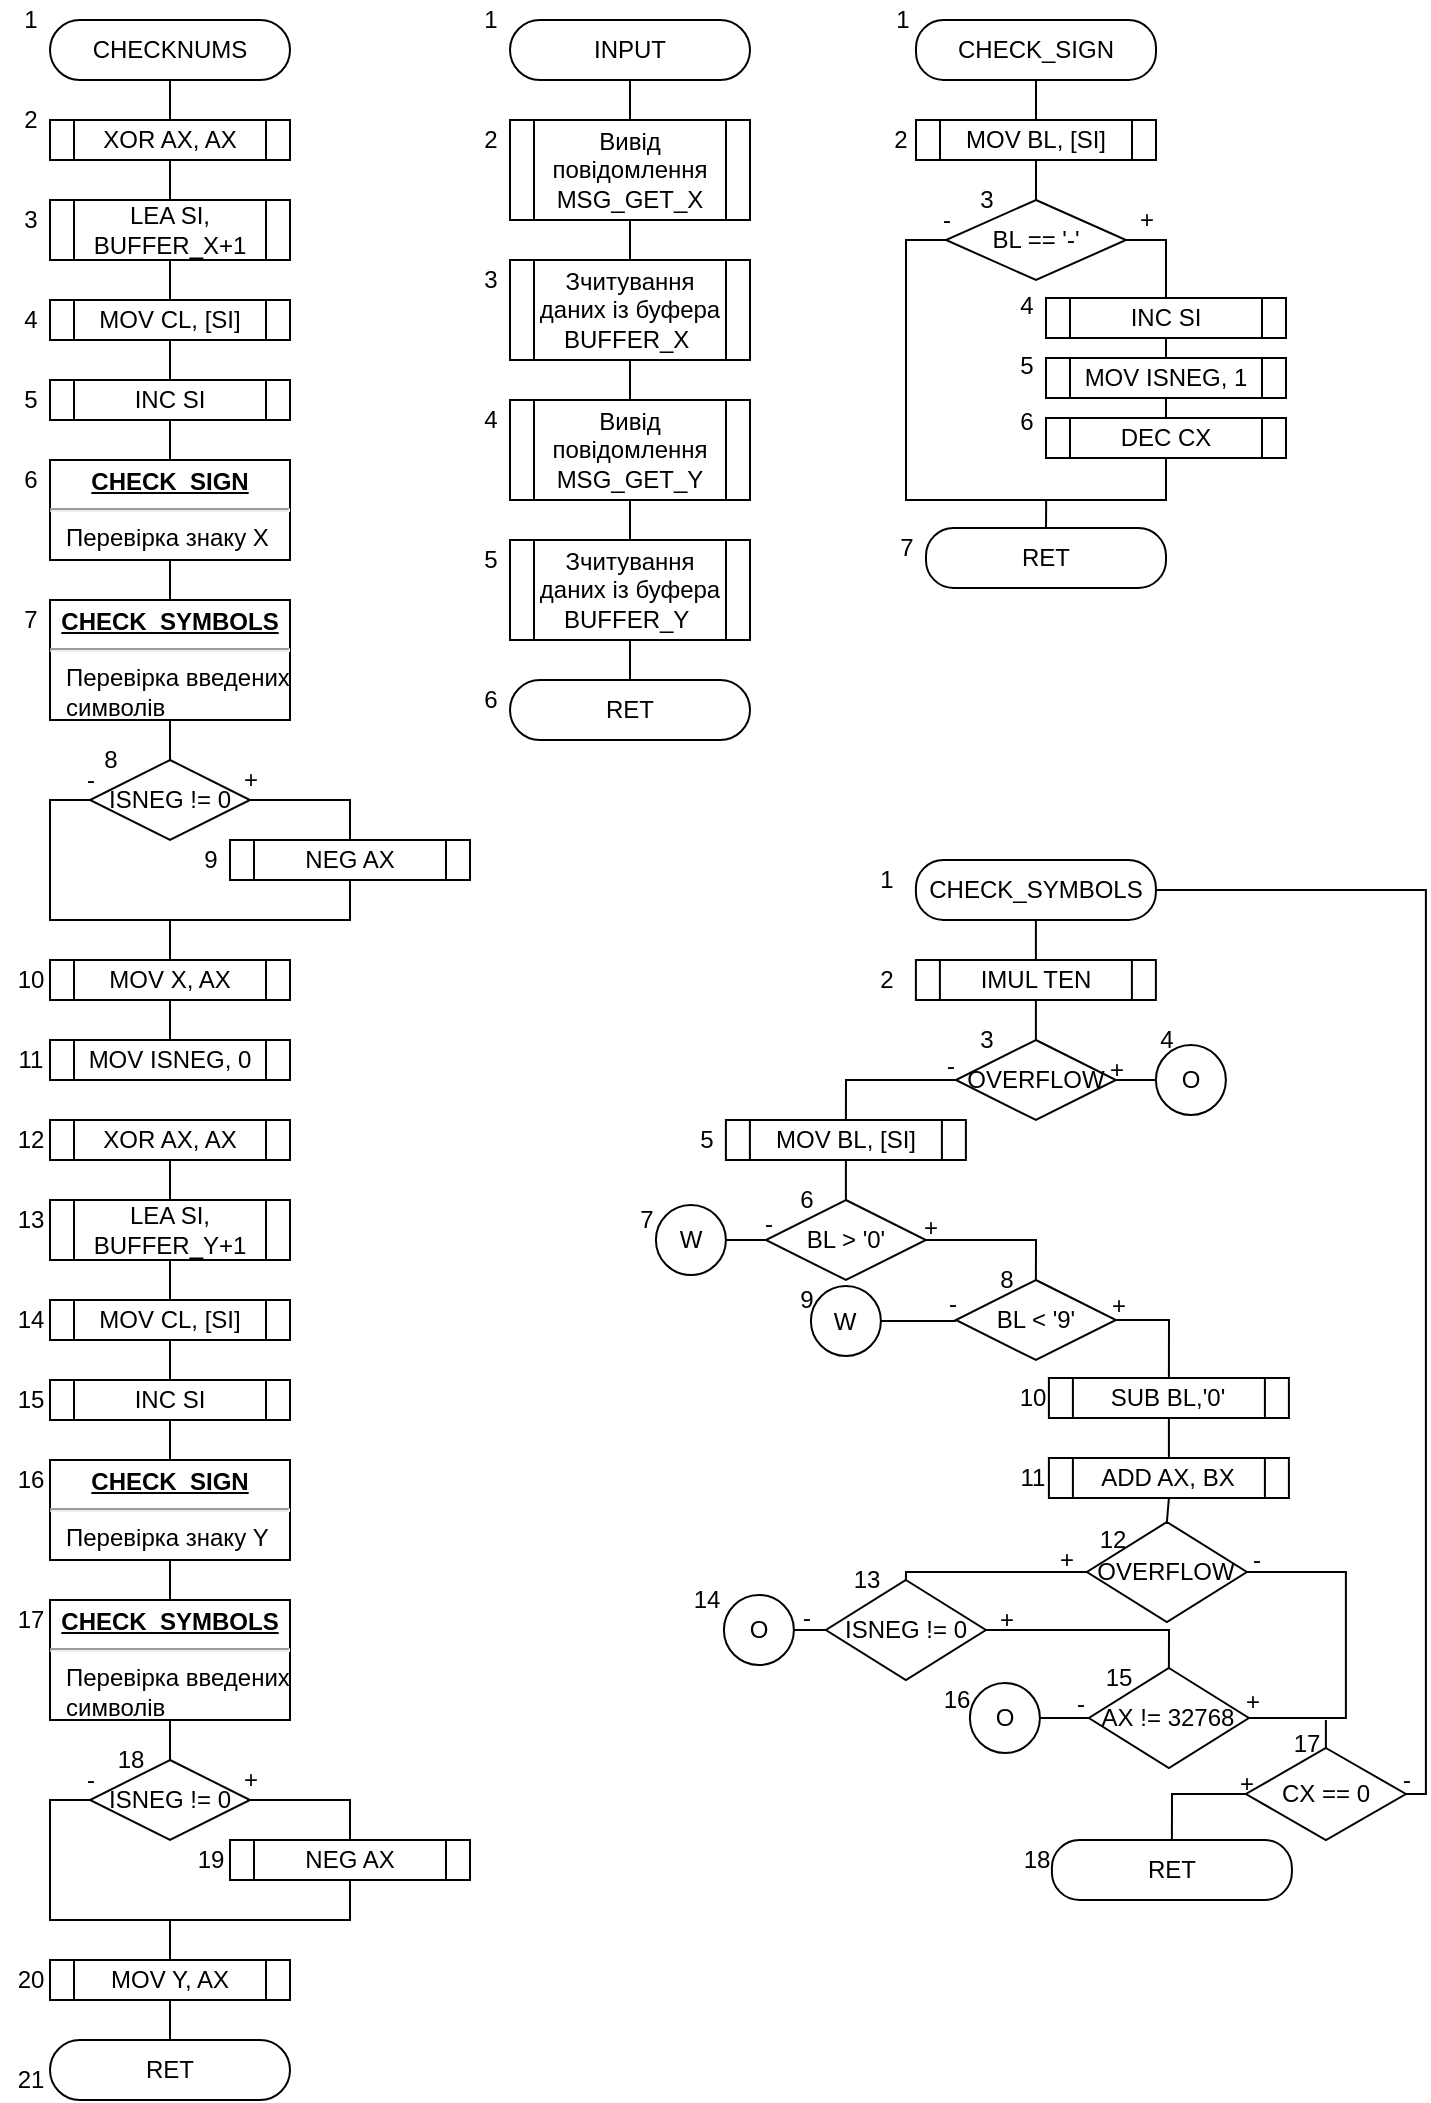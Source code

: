 <mxfile version="16.1.2" type="device"><diagram id="gQ5IS_V_rhFJRIOcrifY" name="Page-1"><mxGraphModel dx="1574" dy="979" grid="1" gridSize="10" guides="1" tooltips="1" connect="1" arrows="1" fold="1" page="1" pageScale="1" pageWidth="827" pageHeight="1169" math="0" shadow="0"><root><mxCell id="0"/><mxCell id="1" parent="0"/><mxCell id="NVrALuE-QSx3dWzC8dVv-12" style="edgeStyle=orthogonalEdgeStyle;rounded=0;orthogonalLoop=1;jettySize=auto;html=1;exitX=0.5;exitY=1;exitDx=0;exitDy=0;entryX=0.5;entryY=0;entryDx=0;entryDy=0;endArrow=none;endFill=0;" parent="1" source="NVrALuE-QSx3dWzC8dVv-1" target="NVrALuE-QSx3dWzC8dVv-6" edge="1"><mxGeometry relative="1" as="geometry"/></mxCell><mxCell id="NVrALuE-QSx3dWzC8dVv-1" value="INPUT" style="rounded=1;whiteSpace=wrap;html=1;arcSize=50;" parent="1" vertex="1"><mxGeometry x="265" y="20" width="120" height="30" as="geometry"/></mxCell><mxCell id="NVrALuE-QSx3dWzC8dVv-13" style="edgeStyle=orthogonalEdgeStyle;rounded=0;orthogonalLoop=1;jettySize=auto;html=1;exitX=0.5;exitY=1;exitDx=0;exitDy=0;entryX=0.5;entryY=0;entryDx=0;entryDy=0;endArrow=none;endFill=0;" parent="1" source="NVrALuE-QSx3dWzC8dVv-6" target="NVrALuE-QSx3dWzC8dVv-7" edge="1"><mxGeometry relative="1" as="geometry"/></mxCell><mxCell id="NVrALuE-QSx3dWzC8dVv-6" value="Вивід повідомлення MSG_GET_X" style="shape=process;whiteSpace=wrap;html=1;backgroundOutline=1;" parent="1" vertex="1"><mxGeometry x="265" y="70" width="120" height="50" as="geometry"/></mxCell><mxCell id="NVrALuE-QSx3dWzC8dVv-7" value="Зчитування даних із буфера BUFFER_X&amp;nbsp;" style="shape=process;whiteSpace=wrap;html=1;backgroundOutline=1;" parent="1" vertex="1"><mxGeometry x="265" y="140" width="120" height="50" as="geometry"/></mxCell><mxCell id="NVrALuE-QSx3dWzC8dVv-14" style="edgeStyle=orthogonalEdgeStyle;rounded=0;orthogonalLoop=1;jettySize=auto;html=1;exitX=0.5;exitY=0;exitDx=0;exitDy=0;entryX=0.5;entryY=1;entryDx=0;entryDy=0;endArrow=none;endFill=0;" parent="1" source="NVrALuE-QSx3dWzC8dVv-10" target="NVrALuE-QSx3dWzC8dVv-7" edge="1"><mxGeometry relative="1" as="geometry"/></mxCell><mxCell id="NVrALuE-QSx3dWzC8dVv-15" style="edgeStyle=orthogonalEdgeStyle;rounded=0;orthogonalLoop=1;jettySize=auto;html=1;exitX=0.5;exitY=1;exitDx=0;exitDy=0;entryX=0.5;entryY=0;entryDx=0;entryDy=0;endArrow=none;endFill=0;entryPerimeter=0;" parent="1" source="NVrALuE-QSx3dWzC8dVv-10" target="NVrALuE-QSx3dWzC8dVv-11" edge="1"><mxGeometry relative="1" as="geometry"/></mxCell><mxCell id="NVrALuE-QSx3dWzC8dVv-10" value="Вивід повідомлення MSG_GET_Y" style="shape=process;whiteSpace=wrap;html=1;backgroundOutline=1;" parent="1" vertex="1"><mxGeometry x="265" y="210" width="120" height="50" as="geometry"/></mxCell><mxCell id="NVrALuE-QSx3dWzC8dVv-17" style="edgeStyle=orthogonalEdgeStyle;rounded=0;orthogonalLoop=1;jettySize=auto;html=1;exitX=0.5;exitY=1;exitDx=0;exitDy=0;entryX=0.5;entryY=0;entryDx=0;entryDy=0;endArrow=none;endFill=0;" parent="1" source="NVrALuE-QSx3dWzC8dVv-11" target="NVrALuE-QSx3dWzC8dVv-16" edge="1"><mxGeometry relative="1" as="geometry"/></mxCell><mxCell id="NVrALuE-QSx3dWzC8dVv-11" value="Зчитування даних із буфера BUFFER_Y&amp;nbsp;" style="shape=process;whiteSpace=wrap;html=1;backgroundOutline=1;" parent="1" vertex="1"><mxGeometry x="265" y="280" width="120" height="50" as="geometry"/></mxCell><mxCell id="NVrALuE-QSx3dWzC8dVv-16" value="RET" style="rounded=1;whiteSpace=wrap;html=1;arcSize=50;" parent="1" vertex="1"><mxGeometry x="265" y="350" width="120" height="30" as="geometry"/></mxCell><mxCell id="NVrALuE-QSx3dWzC8dVv-18" value="1" style="text;html=1;align=center;verticalAlign=middle;resizable=0;points=[];autosize=1;strokeColor=none;fillColor=none;" parent="1" vertex="1"><mxGeometry x="245" y="10" width="20" height="20" as="geometry"/></mxCell><mxCell id="NVrALuE-QSx3dWzC8dVv-19" value="2" style="text;html=1;align=center;verticalAlign=middle;resizable=0;points=[];autosize=1;strokeColor=none;fillColor=none;" parent="1" vertex="1"><mxGeometry x="245" y="70" width="20" height="20" as="geometry"/></mxCell><mxCell id="NVrALuE-QSx3dWzC8dVv-20" value="3" style="text;html=1;align=center;verticalAlign=middle;resizable=0;points=[];autosize=1;strokeColor=none;fillColor=none;" parent="1" vertex="1"><mxGeometry x="245" y="140" width="20" height="20" as="geometry"/></mxCell><mxCell id="NVrALuE-QSx3dWzC8dVv-21" value="4" style="text;html=1;align=center;verticalAlign=middle;resizable=0;points=[];autosize=1;strokeColor=none;fillColor=none;" parent="1" vertex="1"><mxGeometry x="245" y="210" width="20" height="20" as="geometry"/></mxCell><mxCell id="NVrALuE-QSx3dWzC8dVv-22" value="6" style="text;html=1;align=center;verticalAlign=middle;resizable=0;points=[];autosize=1;strokeColor=none;fillColor=none;" parent="1" vertex="1"><mxGeometry x="245" y="350" width="20" height="20" as="geometry"/></mxCell><mxCell id="NVrALuE-QSx3dWzC8dVv-23" value="5" style="text;html=1;align=center;verticalAlign=middle;resizable=0;points=[];autosize=1;strokeColor=none;fillColor=none;" parent="1" vertex="1"><mxGeometry x="245" y="280" width="20" height="20" as="geometry"/></mxCell><mxCell id="NVrALuE-QSx3dWzC8dVv-40" style="edgeStyle=orthogonalEdgeStyle;rounded=0;orthogonalLoop=1;jettySize=auto;html=1;exitX=0.5;exitY=1;exitDx=0;exitDy=0;endArrow=none;endFill=0;" parent="1" source="NVrALuE-QSx3dWzC8dVv-24" edge="1"><mxGeometry relative="1" as="geometry"><mxPoint x="95" y="70" as="targetPoint"/></mxGeometry></mxCell><mxCell id="NVrALuE-QSx3dWzC8dVv-24" value="CHECKNUMS" style="rounded=1;whiteSpace=wrap;html=1;arcSize=50;" parent="1" vertex="1"><mxGeometry x="35" y="20" width="120" height="30" as="geometry"/></mxCell><mxCell id="NVrALuE-QSx3dWzC8dVv-42" style="edgeStyle=orthogonalEdgeStyle;rounded=0;orthogonalLoop=1;jettySize=auto;html=1;exitX=0.5;exitY=1;exitDx=0;exitDy=0;entryX=0.5;entryY=0;entryDx=0;entryDy=0;endArrow=none;endFill=0;" parent="1" source="NVrALuE-QSx3dWzC8dVv-25" target="NVrALuE-QSx3dWzC8dVv-27" edge="1"><mxGeometry relative="1" as="geometry"/></mxCell><mxCell id="NVrALuE-QSx3dWzC8dVv-25" value="LEA SI, BUFFER_X+1" style="shape=process;whiteSpace=wrap;html=1;backgroundOutline=1;" parent="1" vertex="1"><mxGeometry x="35" y="110" width="120" height="30" as="geometry"/></mxCell><mxCell id="NVrALuE-QSx3dWzC8dVv-41" style="edgeStyle=orthogonalEdgeStyle;rounded=0;orthogonalLoop=1;jettySize=auto;html=1;exitX=0.5;exitY=1;exitDx=0;exitDy=0;entryX=0.5;entryY=0;entryDx=0;entryDy=0;endArrow=none;endFill=0;" parent="1" source="NVrALuE-QSx3dWzC8dVv-26" target="NVrALuE-QSx3dWzC8dVv-25" edge="1"><mxGeometry relative="1" as="geometry"/></mxCell><mxCell id="NVrALuE-QSx3dWzC8dVv-26" value="XOR AX, AX" style="shape=process;whiteSpace=wrap;html=1;backgroundOutline=1;" parent="1" vertex="1"><mxGeometry x="35" y="70" width="120" height="20" as="geometry"/></mxCell><mxCell id="NVrALuE-QSx3dWzC8dVv-43" style="edgeStyle=orthogonalEdgeStyle;rounded=0;orthogonalLoop=1;jettySize=auto;html=1;exitX=0.5;exitY=1;exitDx=0;exitDy=0;entryX=0.5;entryY=0;entryDx=0;entryDy=0;endArrow=none;endFill=0;" parent="1" source="NVrALuE-QSx3dWzC8dVv-27" target="NVrALuE-QSx3dWzC8dVv-29" edge="1"><mxGeometry relative="1" as="geometry"/></mxCell><mxCell id="NVrALuE-QSx3dWzC8dVv-27" value="MOV CL, [SI]" style="shape=process;whiteSpace=wrap;html=1;backgroundOutline=1;" parent="1" vertex="1"><mxGeometry x="35" y="160" width="120" height="20" as="geometry"/></mxCell><mxCell id="NVrALuE-QSx3dWzC8dVv-29" value="INC SI" style="shape=process;whiteSpace=wrap;html=1;backgroundOutline=1;" parent="1" vertex="1"><mxGeometry x="35" y="200" width="120" height="20" as="geometry"/></mxCell><mxCell id="NVrALuE-QSx3dWzC8dVv-44" style="edgeStyle=orthogonalEdgeStyle;rounded=0;orthogonalLoop=1;jettySize=auto;html=1;exitX=0.5;exitY=0;exitDx=0;exitDy=0;entryX=0.5;entryY=1;entryDx=0;entryDy=0;endArrow=none;endFill=0;" parent="1" source="NVrALuE-QSx3dWzC8dVv-31" target="NVrALuE-QSx3dWzC8dVv-29" edge="1"><mxGeometry relative="1" as="geometry"/></mxCell><mxCell id="NVrALuE-QSx3dWzC8dVv-45" value="" style="edgeStyle=orthogonalEdgeStyle;rounded=0;orthogonalLoop=1;jettySize=auto;html=1;endArrow=none;endFill=0;" parent="1" source="NVrALuE-QSx3dWzC8dVv-31" target="NVrALuE-QSx3dWzC8dVv-39" edge="1"><mxGeometry relative="1" as="geometry"/></mxCell><mxCell id="NVrALuE-QSx3dWzC8dVv-31" value="&lt;p style=&quot;margin: 0px ; margin-top: 4px ; text-align: center ; text-decoration: underline&quot;&gt;&lt;b&gt;CHECK_SIGN&lt;/b&gt;&lt;/p&gt;&lt;hr&gt;&lt;p style=&quot;margin: 0px ; margin-left: 8px&quot;&gt;Перевірка знаку Х&lt;/p&gt;" style="verticalAlign=top;align=left;overflow=fill;fontSize=12;fontFamily=Helvetica;html=1;" parent="1" vertex="1"><mxGeometry x="35" y="240" width="120" height="50" as="geometry"/></mxCell><mxCell id="NVrALuE-QSx3dWzC8dVv-33" value="&lt;p style=&quot;margin: 0px ; margin-top: 4px ; text-align: center ; text-decoration: underline&quot;&gt;&lt;b&gt;CHECK_SYMBOLS&lt;/b&gt;&lt;/p&gt;&lt;hr&gt;&lt;p style=&quot;margin: 0px ; margin-left: 8px&quot;&gt;Перевірка введених&lt;/p&gt;&lt;p style=&quot;margin: 0px ; margin-left: 8px&quot;&gt;символів&lt;/p&gt;" style="verticalAlign=top;align=left;overflow=fill;fontSize=12;fontFamily=Helvetica;html=1;" parent="1" vertex="1"><mxGeometry x="35" y="310" width="120" height="60" as="geometry"/></mxCell><mxCell id="NVrALuE-QSx3dWzC8dVv-47" style="edgeStyle=orthogonalEdgeStyle;rounded=0;orthogonalLoop=1;jettySize=auto;html=1;exitX=1;exitY=0.5;exitDx=0;exitDy=0;entryX=0.5;entryY=0;entryDx=0;entryDy=0;endArrow=none;endFill=0;" parent="1" source="NVrALuE-QSx3dWzC8dVv-39" target="NVrALuE-QSx3dWzC8dVv-46" edge="1"><mxGeometry relative="1" as="geometry"/></mxCell><mxCell id="NVrALuE-QSx3dWzC8dVv-48" style="edgeStyle=orthogonalEdgeStyle;rounded=0;orthogonalLoop=1;jettySize=auto;html=1;exitX=0;exitY=0.5;exitDx=0;exitDy=0;endArrow=none;endFill=0;entryX=0.5;entryY=1;entryDx=0;entryDy=0;" parent="1" source="NVrALuE-QSx3dWzC8dVv-39" target="NVrALuE-QSx3dWzC8dVv-46" edge="1"><mxGeometry relative="1" as="geometry"><mxPoint x="145.0" y="450" as="targetPoint"/></mxGeometry></mxCell><mxCell id="NVrALuE-QSx3dWzC8dVv-39" value="ISNEG != 0" style="rhombus;whiteSpace=wrap;html=1;" parent="1" vertex="1"><mxGeometry x="55" y="390" width="80" height="40" as="geometry"/></mxCell><mxCell id="NVrALuE-QSx3dWzC8dVv-46" value="NEG AX" style="shape=process;whiteSpace=wrap;html=1;backgroundOutline=1;" parent="1" vertex="1"><mxGeometry x="125" y="430" width="120" height="20" as="geometry"/></mxCell><mxCell id="NVrALuE-QSx3dWzC8dVv-52" style="edgeStyle=orthogonalEdgeStyle;rounded=0;orthogonalLoop=1;jettySize=auto;html=1;exitX=0.5;exitY=0;exitDx=0;exitDy=0;endArrow=none;endFill=0;" parent="1" source="NVrALuE-QSx3dWzC8dVv-49" edge="1"><mxGeometry relative="1" as="geometry"><mxPoint x="95" y="470" as="targetPoint"/></mxGeometry></mxCell><mxCell id="NVrALuE-QSx3dWzC8dVv-53" style="edgeStyle=orthogonalEdgeStyle;rounded=0;orthogonalLoop=1;jettySize=auto;html=1;exitX=0.5;exitY=1;exitDx=0;exitDy=0;entryX=0.5;entryY=0;entryDx=0;entryDy=0;endArrow=none;endFill=0;" parent="1" source="NVrALuE-QSx3dWzC8dVv-49" target="NVrALuE-QSx3dWzC8dVv-50" edge="1"><mxGeometry relative="1" as="geometry"/></mxCell><mxCell id="NVrALuE-QSx3dWzC8dVv-49" value="MOV X, AX" style="shape=process;whiteSpace=wrap;html=1;backgroundOutline=1;" parent="1" vertex="1"><mxGeometry x="35" y="490" width="120" height="20" as="geometry"/></mxCell><mxCell id="NVrALuE-QSx3dWzC8dVv-50" value="MOV ISNEG, 0" style="shape=process;whiteSpace=wrap;html=1;backgroundOutline=1;" parent="1" vertex="1"><mxGeometry x="35" y="530" width="120" height="20" as="geometry"/></mxCell><mxCell id="NVrALuE-QSx3dWzC8dVv-55" style="edgeStyle=orthogonalEdgeStyle;rounded=0;orthogonalLoop=1;jettySize=auto;html=1;exitX=0.5;exitY=1;exitDx=0;exitDy=0;entryX=0.5;entryY=0;entryDx=0;entryDy=0;endArrow=none;endFill=0;" parent="1" source="NVrALuE-QSx3dWzC8dVv-56" target="NVrALuE-QSx3dWzC8dVv-60" edge="1"><mxGeometry relative="1" as="geometry"/></mxCell><mxCell id="NVrALuE-QSx3dWzC8dVv-56" value="LEA SI, BUFFER_Y+1" style="shape=process;whiteSpace=wrap;html=1;backgroundOutline=1;" parent="1" vertex="1"><mxGeometry x="35" y="610" width="120" height="30" as="geometry"/></mxCell><mxCell id="NVrALuE-QSx3dWzC8dVv-57" style="edgeStyle=orthogonalEdgeStyle;rounded=0;orthogonalLoop=1;jettySize=auto;html=1;exitX=0.5;exitY=1;exitDx=0;exitDy=0;entryX=0.5;entryY=0;entryDx=0;entryDy=0;endArrow=none;endFill=0;" parent="1" source="NVrALuE-QSx3dWzC8dVv-58" target="NVrALuE-QSx3dWzC8dVv-56" edge="1"><mxGeometry relative="1" as="geometry"/></mxCell><mxCell id="NVrALuE-QSx3dWzC8dVv-58" value="XOR AX, AX" style="shape=process;whiteSpace=wrap;html=1;backgroundOutline=1;" parent="1" vertex="1"><mxGeometry x="35" y="570" width="120" height="20" as="geometry"/></mxCell><mxCell id="NVrALuE-QSx3dWzC8dVv-59" style="edgeStyle=orthogonalEdgeStyle;rounded=0;orthogonalLoop=1;jettySize=auto;html=1;exitX=0.5;exitY=1;exitDx=0;exitDy=0;entryX=0.5;entryY=0;entryDx=0;entryDy=0;endArrow=none;endFill=0;" parent="1" source="NVrALuE-QSx3dWzC8dVv-60" target="NVrALuE-QSx3dWzC8dVv-61" edge="1"><mxGeometry relative="1" as="geometry"/></mxCell><mxCell id="NVrALuE-QSx3dWzC8dVv-60" value="MOV CL, [SI]" style="shape=process;whiteSpace=wrap;html=1;backgroundOutline=1;" parent="1" vertex="1"><mxGeometry x="35" y="660" width="120" height="20" as="geometry"/></mxCell><mxCell id="NVrALuE-QSx3dWzC8dVv-61" value="INC SI" style="shape=process;whiteSpace=wrap;html=1;backgroundOutline=1;" parent="1" vertex="1"><mxGeometry x="35" y="700" width="120" height="20" as="geometry"/></mxCell><mxCell id="NVrALuE-QSx3dWzC8dVv-62" style="edgeStyle=orthogonalEdgeStyle;rounded=0;orthogonalLoop=1;jettySize=auto;html=1;exitX=0.5;exitY=0;exitDx=0;exitDy=0;entryX=0.5;entryY=1;entryDx=0;entryDy=0;endArrow=none;endFill=0;" parent="1" source="NVrALuE-QSx3dWzC8dVv-64" target="NVrALuE-QSx3dWzC8dVv-61" edge="1"><mxGeometry relative="1" as="geometry"/></mxCell><mxCell id="NVrALuE-QSx3dWzC8dVv-63" value="" style="edgeStyle=orthogonalEdgeStyle;rounded=0;orthogonalLoop=1;jettySize=auto;html=1;endArrow=none;endFill=0;" parent="1" source="NVrALuE-QSx3dWzC8dVv-64" target="NVrALuE-QSx3dWzC8dVv-68" edge="1"><mxGeometry relative="1" as="geometry"/></mxCell><mxCell id="NVrALuE-QSx3dWzC8dVv-64" value="&lt;p style=&quot;margin: 0px ; margin-top: 4px ; text-align: center ; text-decoration: underline&quot;&gt;&lt;b&gt;CHECK_SIGN&lt;/b&gt;&lt;/p&gt;&lt;hr&gt;&lt;p style=&quot;margin: 0px ; margin-left: 8px&quot;&gt;Перевірка знаку Y&lt;/p&gt;" style="verticalAlign=top;align=left;overflow=fill;fontSize=12;fontFamily=Helvetica;html=1;" parent="1" vertex="1"><mxGeometry x="35" y="740" width="120" height="50" as="geometry"/></mxCell><mxCell id="NVrALuE-QSx3dWzC8dVv-65" value="&lt;p style=&quot;margin: 0px ; margin-top: 4px ; text-align: center ; text-decoration: underline&quot;&gt;&lt;b&gt;CHECK_SYMBOLS&lt;/b&gt;&lt;/p&gt;&lt;hr&gt;&lt;p style=&quot;margin: 0px ; margin-left: 8px&quot;&gt;Перевірка введених&lt;/p&gt;&lt;p style=&quot;margin: 0px ; margin-left: 8px&quot;&gt;символів&lt;/p&gt;" style="verticalAlign=top;align=left;overflow=fill;fontSize=12;fontFamily=Helvetica;html=1;" parent="1" vertex="1"><mxGeometry x="35" y="810" width="120" height="60" as="geometry"/></mxCell><mxCell id="NVrALuE-QSx3dWzC8dVv-66" style="edgeStyle=orthogonalEdgeStyle;rounded=0;orthogonalLoop=1;jettySize=auto;html=1;exitX=1;exitY=0.5;exitDx=0;exitDy=0;entryX=0.5;entryY=0;entryDx=0;entryDy=0;endArrow=none;endFill=0;" parent="1" source="NVrALuE-QSx3dWzC8dVv-68" target="NVrALuE-QSx3dWzC8dVv-69" edge="1"><mxGeometry relative="1" as="geometry"/></mxCell><mxCell id="NVrALuE-QSx3dWzC8dVv-67" style="edgeStyle=orthogonalEdgeStyle;rounded=0;orthogonalLoop=1;jettySize=auto;html=1;exitX=0;exitY=0.5;exitDx=0;exitDy=0;endArrow=none;endFill=0;entryX=0.5;entryY=1;entryDx=0;entryDy=0;" parent="1" source="NVrALuE-QSx3dWzC8dVv-68" target="NVrALuE-QSx3dWzC8dVv-69" edge="1"><mxGeometry relative="1" as="geometry"><mxPoint x="145.0" y="950" as="targetPoint"/></mxGeometry></mxCell><mxCell id="NVrALuE-QSx3dWzC8dVv-68" value="ISNEG != 0" style="rhombus;whiteSpace=wrap;html=1;" parent="1" vertex="1"><mxGeometry x="55" y="890" width="80" height="40" as="geometry"/></mxCell><mxCell id="NVrALuE-QSx3dWzC8dVv-69" value="NEG AX" style="shape=process;whiteSpace=wrap;html=1;backgroundOutline=1;" parent="1" vertex="1"><mxGeometry x="125" y="930" width="120" height="20" as="geometry"/></mxCell><mxCell id="NVrALuE-QSx3dWzC8dVv-70" style="edgeStyle=orthogonalEdgeStyle;rounded=0;orthogonalLoop=1;jettySize=auto;html=1;exitX=0.5;exitY=0;exitDx=0;exitDy=0;endArrow=none;endFill=0;" parent="1" source="NVrALuE-QSx3dWzC8dVv-72" edge="1"><mxGeometry relative="1" as="geometry"><mxPoint x="95" y="970" as="targetPoint"/></mxGeometry></mxCell><mxCell id="NVrALuE-QSx3dWzC8dVv-71" style="edgeStyle=orthogonalEdgeStyle;rounded=0;orthogonalLoop=1;jettySize=auto;html=1;exitX=0.5;exitY=1;exitDx=0;exitDy=0;entryX=0.5;entryY=0;entryDx=0;entryDy=0;endArrow=none;endFill=0;" parent="1" source="NVrALuE-QSx3dWzC8dVv-72" edge="1"><mxGeometry relative="1" as="geometry"><mxPoint x="95.0" y="1030" as="targetPoint"/></mxGeometry></mxCell><mxCell id="NVrALuE-QSx3dWzC8dVv-72" value="MOV Y, AX" style="shape=process;whiteSpace=wrap;html=1;backgroundOutline=1;" parent="1" vertex="1"><mxGeometry x="35" y="990" width="120" height="20" as="geometry"/></mxCell><mxCell id="NVrALuE-QSx3dWzC8dVv-74" value="RET" style="rounded=1;whiteSpace=wrap;html=1;arcSize=50;" parent="1" vertex="1"><mxGeometry x="35" y="1030" width="120" height="30" as="geometry"/></mxCell><mxCell id="NVrALuE-QSx3dWzC8dVv-100" value="+" style="text;html=1;align=center;verticalAlign=middle;resizable=0;points=[];autosize=1;strokeColor=none;fillColor=none;" parent="1" vertex="1"><mxGeometry x="125" y="390" width="20" height="20" as="geometry"/></mxCell><mxCell id="NVrALuE-QSx3dWzC8dVv-101" value="-" style="text;html=1;align=center;verticalAlign=middle;resizable=0;points=[];autosize=1;strokeColor=none;fillColor=none;" parent="1" vertex="1"><mxGeometry x="45" y="390" width="20" height="20" as="geometry"/></mxCell><mxCell id="NVrALuE-QSx3dWzC8dVv-102" value="+" style="text;html=1;align=center;verticalAlign=middle;resizable=0;points=[];autosize=1;strokeColor=none;fillColor=none;" parent="1" vertex="1"><mxGeometry x="125" y="890" width="20" height="20" as="geometry"/></mxCell><mxCell id="NVrALuE-QSx3dWzC8dVv-103" value="-" style="text;html=1;align=center;verticalAlign=middle;resizable=0;points=[];autosize=1;strokeColor=none;fillColor=none;" parent="1" vertex="1"><mxGeometry x="45" y="890" width="20" height="20" as="geometry"/></mxCell><mxCell id="NVrALuE-QSx3dWzC8dVv-122" value="1" style="text;html=1;align=center;verticalAlign=middle;resizable=0;points=[];autosize=1;strokeColor=none;fillColor=none;" parent="1" vertex="1"><mxGeometry x="15" y="10" width="20" height="20" as="geometry"/></mxCell><mxCell id="NVrALuE-QSx3dWzC8dVv-123" value="2" style="text;html=1;align=center;verticalAlign=middle;resizable=0;points=[];autosize=1;strokeColor=none;fillColor=none;" parent="1" vertex="1"><mxGeometry x="15" y="60" width="20" height="20" as="geometry"/></mxCell><mxCell id="NVrALuE-QSx3dWzC8dVv-124" value="3" style="text;html=1;align=center;verticalAlign=middle;resizable=0;points=[];autosize=1;strokeColor=none;fillColor=none;" parent="1" vertex="1"><mxGeometry x="15" y="110" width="20" height="20" as="geometry"/></mxCell><mxCell id="NVrALuE-QSx3dWzC8dVv-125" value="4" style="text;html=1;align=center;verticalAlign=middle;resizable=0;points=[];autosize=1;strokeColor=none;fillColor=none;" parent="1" vertex="1"><mxGeometry x="15" y="160" width="20" height="20" as="geometry"/></mxCell><mxCell id="NVrALuE-QSx3dWzC8dVv-126" value="5" style="text;html=1;align=center;verticalAlign=middle;resizable=0;points=[];autosize=1;strokeColor=none;fillColor=none;" parent="1" vertex="1"><mxGeometry x="15" y="200" width="20" height="20" as="geometry"/></mxCell><mxCell id="NVrALuE-QSx3dWzC8dVv-127" value="6" style="text;html=1;align=center;verticalAlign=middle;resizable=0;points=[];autosize=1;strokeColor=none;fillColor=none;" parent="1" vertex="1"><mxGeometry x="15" y="240" width="20" height="20" as="geometry"/></mxCell><mxCell id="NVrALuE-QSx3dWzC8dVv-128" value="7" style="text;html=1;align=center;verticalAlign=middle;resizable=0;points=[];autosize=1;strokeColor=none;fillColor=none;" parent="1" vertex="1"><mxGeometry x="15" y="310" width="20" height="20" as="geometry"/></mxCell><mxCell id="NVrALuE-QSx3dWzC8dVv-129" value="8" style="text;html=1;align=center;verticalAlign=middle;resizable=0;points=[];autosize=1;strokeColor=none;fillColor=none;" parent="1" vertex="1"><mxGeometry x="55" y="380" width="20" height="20" as="geometry"/></mxCell><mxCell id="NVrALuE-QSx3dWzC8dVv-130" value="9" style="text;html=1;align=center;verticalAlign=middle;resizable=0;points=[];autosize=1;strokeColor=none;fillColor=none;" parent="1" vertex="1"><mxGeometry x="105" y="430" width="20" height="20" as="geometry"/></mxCell><mxCell id="NVrALuE-QSx3dWzC8dVv-131" value="10" style="text;html=1;align=center;verticalAlign=middle;resizable=0;points=[];autosize=1;strokeColor=none;fillColor=none;" parent="1" vertex="1"><mxGeometry x="10" y="490" width="30" height="20" as="geometry"/></mxCell><mxCell id="NVrALuE-QSx3dWzC8dVv-132" value="11" style="text;html=1;align=center;verticalAlign=middle;resizable=0;points=[];autosize=1;strokeColor=none;fillColor=none;" parent="1" vertex="1"><mxGeometry x="10" y="530" width="30" height="20" as="geometry"/></mxCell><mxCell id="NVrALuE-QSx3dWzC8dVv-133" value="12" style="text;html=1;align=center;verticalAlign=middle;resizable=0;points=[];autosize=1;strokeColor=none;fillColor=none;" parent="1" vertex="1"><mxGeometry x="10" y="570" width="30" height="20" as="geometry"/></mxCell><mxCell id="NVrALuE-QSx3dWzC8dVv-134" value="13" style="text;html=1;align=center;verticalAlign=middle;resizable=0;points=[];autosize=1;strokeColor=none;fillColor=none;" parent="1" vertex="1"><mxGeometry x="10" y="610" width="30" height="20" as="geometry"/></mxCell><mxCell id="NVrALuE-QSx3dWzC8dVv-135" value="14" style="text;html=1;align=center;verticalAlign=middle;resizable=0;points=[];autosize=1;strokeColor=none;fillColor=none;" parent="1" vertex="1"><mxGeometry x="10" y="660" width="30" height="20" as="geometry"/></mxCell><mxCell id="NVrALuE-QSx3dWzC8dVv-136" value="15" style="text;html=1;align=center;verticalAlign=middle;resizable=0;points=[];autosize=1;strokeColor=none;fillColor=none;" parent="1" vertex="1"><mxGeometry x="10" y="700" width="30" height="20" as="geometry"/></mxCell><mxCell id="NVrALuE-QSx3dWzC8dVv-137" value="16" style="text;html=1;align=center;verticalAlign=middle;resizable=0;points=[];autosize=1;strokeColor=none;fillColor=none;" parent="1" vertex="1"><mxGeometry x="10" y="740" width="30" height="20" as="geometry"/></mxCell><mxCell id="NVrALuE-QSx3dWzC8dVv-138" value="17" style="text;html=1;align=center;verticalAlign=middle;resizable=0;points=[];autosize=1;strokeColor=none;fillColor=none;" parent="1" vertex="1"><mxGeometry x="10" y="810" width="30" height="20" as="geometry"/></mxCell><mxCell id="NVrALuE-QSx3dWzC8dVv-139" value="18" style="text;html=1;align=center;verticalAlign=middle;resizable=0;points=[];autosize=1;strokeColor=none;fillColor=none;" parent="1" vertex="1"><mxGeometry x="60" y="880" width="30" height="20" as="geometry"/></mxCell><mxCell id="NVrALuE-QSx3dWzC8dVv-140" value="19" style="text;html=1;align=center;verticalAlign=middle;resizable=0;points=[];autosize=1;strokeColor=none;fillColor=none;" parent="1" vertex="1"><mxGeometry x="100" y="930" width="30" height="20" as="geometry"/></mxCell><mxCell id="NVrALuE-QSx3dWzC8dVv-141" value="20" style="text;html=1;align=center;verticalAlign=middle;resizable=0;points=[];autosize=1;strokeColor=none;fillColor=none;" parent="1" vertex="1"><mxGeometry x="10" y="990" width="30" height="20" as="geometry"/></mxCell><mxCell id="NVrALuE-QSx3dWzC8dVv-142" value="21" style="text;html=1;align=center;verticalAlign=middle;resizable=0;points=[];autosize=1;strokeColor=none;fillColor=none;" parent="1" vertex="1"><mxGeometry x="10" y="1040" width="30" height="20" as="geometry"/></mxCell><mxCell id="P5h89L69tCnDylInyk4o-1" value="" style="edgeStyle=orthogonalEdgeStyle;rounded=0;orthogonalLoop=1;jettySize=auto;html=1;endArrow=none;endFill=0;entryX=0.5;entryY=0;entryDx=0;entryDy=0;" edge="1" parent="1" source="P5h89L69tCnDylInyk4o-2" target="P5h89L69tCnDylInyk4o-4"><mxGeometry relative="1" as="geometry"/></mxCell><mxCell id="P5h89L69tCnDylInyk4o-2" value="CHECK_SIGN" style="rounded=1;whiteSpace=wrap;html=1;arcSize=46;" vertex="1" parent="1"><mxGeometry x="468" y="20" width="120" height="30" as="geometry"/></mxCell><mxCell id="P5h89L69tCnDylInyk4o-3" style="edgeStyle=orthogonalEdgeStyle;rounded=0;orthogonalLoop=1;jettySize=auto;html=1;exitX=0.5;exitY=1;exitDx=0;exitDy=0;entryX=0.5;entryY=0;entryDx=0;entryDy=0;endArrow=none;endFill=0;" edge="1" parent="1" source="P5h89L69tCnDylInyk4o-4" target="P5h89L69tCnDylInyk4o-7"><mxGeometry relative="1" as="geometry"/></mxCell><mxCell id="P5h89L69tCnDylInyk4o-4" value="MOV BL, [SI]" style="shape=process;whiteSpace=wrap;html=1;backgroundOutline=1;" vertex="1" parent="1"><mxGeometry x="468" y="70" width="120" height="20" as="geometry"/></mxCell><mxCell id="P5h89L69tCnDylInyk4o-6" style="edgeStyle=orthogonalEdgeStyle;rounded=0;orthogonalLoop=1;jettySize=auto;html=1;exitX=0;exitY=0.5;exitDx=0;exitDy=0;endArrow=none;endFill=0;entryX=0.5;entryY=1;entryDx=0;entryDy=0;" edge="1" parent="1" source="P5h89L69tCnDylInyk4o-7" target="P5h89L69tCnDylInyk4o-10"><mxGeometry relative="1" as="geometry"><mxPoint x="593" y="233" as="targetPoint"/><Array as="points"><mxPoint x="463" y="130"/><mxPoint x="463" y="260"/><mxPoint x="593" y="260"/></Array></mxGeometry></mxCell><mxCell id="P5h89L69tCnDylInyk4o-7" value="BL == '-'" style="rhombus;whiteSpace=wrap;html=1;" vertex="1" parent="1"><mxGeometry x="483" y="110" width="90" height="40" as="geometry"/></mxCell><mxCell id="P5h89L69tCnDylInyk4o-92" style="edgeStyle=orthogonalEdgeStyle;rounded=0;orthogonalLoop=1;jettySize=auto;html=1;exitX=0.5;exitY=0;exitDx=0;exitDy=0;entryX=1;entryY=0.5;entryDx=0;entryDy=0;endArrow=none;endFill=0;" edge="1" parent="1" source="P5h89L69tCnDylInyk4o-9" target="P5h89L69tCnDylInyk4o-7"><mxGeometry relative="1" as="geometry"><Array as="points"><mxPoint x="593" y="130"/></Array></mxGeometry></mxCell><mxCell id="P5h89L69tCnDylInyk4o-9" value="INC SI" style="shape=process;whiteSpace=wrap;html=1;backgroundOutline=1;" vertex="1" parent="1"><mxGeometry x="533" y="159" width="120" height="20" as="geometry"/></mxCell><mxCell id="P5h89L69tCnDylInyk4o-94" style="edgeStyle=orthogonalEdgeStyle;rounded=0;orthogonalLoop=1;jettySize=auto;html=1;exitX=0.5;exitY=0;exitDx=0;exitDy=0;entryX=0.5;entryY=1;entryDx=0;entryDy=0;endArrow=none;endFill=0;" edge="1" parent="1" source="P5h89L69tCnDylInyk4o-10" target="P5h89L69tCnDylInyk4o-91"><mxGeometry relative="1" as="geometry"/></mxCell><mxCell id="P5h89L69tCnDylInyk4o-10" value="DEC CX" style="shape=process;whiteSpace=wrap;html=1;backgroundOutline=1;" vertex="1" parent="1"><mxGeometry x="533" y="219" width="120" height="20" as="geometry"/></mxCell><mxCell id="P5h89L69tCnDylInyk4o-97" style="edgeStyle=orthogonalEdgeStyle;rounded=0;orthogonalLoop=1;jettySize=auto;html=1;exitX=0.5;exitY=0;exitDx=0;exitDy=0;endArrow=none;endFill=0;" edge="1" parent="1" source="P5h89L69tCnDylInyk4o-12"><mxGeometry relative="1" as="geometry"><mxPoint x="533.083" y="260" as="targetPoint"/></mxGeometry></mxCell><mxCell id="P5h89L69tCnDylInyk4o-12" value="RET" style="rounded=1;whiteSpace=wrap;html=1;arcSize=46;" vertex="1" parent="1"><mxGeometry x="473" y="274" width="120" height="30" as="geometry"/></mxCell><mxCell id="P5h89L69tCnDylInyk4o-13" value="" style="edgeStyle=orthogonalEdgeStyle;rounded=0;orthogonalLoop=1;jettySize=auto;html=1;endArrow=none;endFill=0;" edge="1" parent="1" source="P5h89L69tCnDylInyk4o-14" target="P5h89L69tCnDylInyk4o-16"><mxGeometry relative="1" as="geometry"/></mxCell><mxCell id="P5h89L69tCnDylInyk4o-14" value="CHECK_SYMBOLS" style="rounded=1;whiteSpace=wrap;html=1;arcSize=46;" vertex="1" parent="1"><mxGeometry x="467.95" y="440" width="120" height="30" as="geometry"/></mxCell><mxCell id="P5h89L69tCnDylInyk4o-15" value="IMUL TEN" style="shape=process;whiteSpace=wrap;html=1;backgroundOutline=1;" vertex="1" parent="1"><mxGeometry x="467.95" y="490" width="120" height="20" as="geometry"/></mxCell><mxCell id="P5h89L69tCnDylInyk4o-16" value="OVERFLOW" style="rhombus;whiteSpace=wrap;html=1;" vertex="1" parent="1"><mxGeometry x="487.95" y="530" width="80" height="40" as="geometry"/></mxCell><mxCell id="P5h89L69tCnDylInyk4o-17" value="+" style="text;html=1;align=center;verticalAlign=middle;resizable=0;points=[];autosize=1;strokeColor=none;fillColor=none;" vertex="1" parent="1"><mxGeometry x="573" y="110" width="20" height="20" as="geometry"/></mxCell><mxCell id="P5h89L69tCnDylInyk4o-18" value="-" style="text;html=1;align=center;verticalAlign=middle;resizable=0;points=[];autosize=1;strokeColor=none;fillColor=none;" vertex="1" parent="1"><mxGeometry x="473" y="110" width="20" height="20" as="geometry"/></mxCell><mxCell id="P5h89L69tCnDylInyk4o-19" value="+" style="text;html=1;align=center;verticalAlign=middle;resizable=0;points=[];autosize=1;strokeColor=none;fillColor=none;" vertex="1" parent="1"><mxGeometry x="557.95" y="535" width="20" height="20" as="geometry"/></mxCell><mxCell id="P5h89L69tCnDylInyk4o-20" value="-" style="text;html=1;align=center;verticalAlign=middle;resizable=0;points=[];autosize=1;strokeColor=none;fillColor=none;" vertex="1" parent="1"><mxGeometry x="474.95" y="533" width="20" height="20" as="geometry"/></mxCell><mxCell id="P5h89L69tCnDylInyk4o-21" style="edgeStyle=orthogonalEdgeStyle;rounded=0;orthogonalLoop=1;jettySize=auto;html=1;exitX=0.5;exitY=0;exitDx=0;exitDy=0;entryX=0;entryY=0.5;entryDx=0;entryDy=0;endArrow=none;endFill=0;" edge="1" parent="1" source="P5h89L69tCnDylInyk4o-23" target="P5h89L69tCnDylInyk4o-16"><mxGeometry relative="1" as="geometry"/></mxCell><mxCell id="P5h89L69tCnDylInyk4o-22" style="edgeStyle=orthogonalEdgeStyle;rounded=0;orthogonalLoop=1;jettySize=auto;html=1;exitX=0.5;exitY=1;exitDx=0;exitDy=0;entryX=0.5;entryY=0;entryDx=0;entryDy=0;endArrow=none;endFill=0;" edge="1" parent="1" source="P5h89L69tCnDylInyk4o-23" target="P5h89L69tCnDylInyk4o-25"><mxGeometry relative="1" as="geometry"/></mxCell><mxCell id="P5h89L69tCnDylInyk4o-23" value="MOV BL, [SI]" style="shape=process;whiteSpace=wrap;html=1;backgroundOutline=1;" vertex="1" parent="1"><mxGeometry x="372.95" y="570" width="120" height="20" as="geometry"/></mxCell><mxCell id="P5h89L69tCnDylInyk4o-24" style="edgeStyle=orthogonalEdgeStyle;rounded=0;orthogonalLoop=1;jettySize=auto;html=1;exitX=1;exitY=0.5;exitDx=0;exitDy=0;entryX=0.5;entryY=0;entryDx=0;entryDy=0;endArrow=none;endFill=0;" edge="1" parent="1" source="P5h89L69tCnDylInyk4o-25" target="P5h89L69tCnDylInyk4o-27"><mxGeometry relative="1" as="geometry"/></mxCell><mxCell id="P5h89L69tCnDylInyk4o-25" value="BL &amp;gt; '0'" style="rhombus;whiteSpace=wrap;html=1;" vertex="1" parent="1"><mxGeometry x="392.95" y="610" width="80" height="40" as="geometry"/></mxCell><mxCell id="P5h89L69tCnDylInyk4o-26" style="edgeStyle=orthogonalEdgeStyle;rounded=0;orthogonalLoop=1;jettySize=auto;html=1;exitX=1;exitY=0.5;exitDx=0;exitDy=0;entryX=0.5;entryY=0;entryDx=0;entryDy=0;endArrow=none;endFill=0;" edge="1" parent="1" source="P5h89L69tCnDylInyk4o-27" target="P5h89L69tCnDylInyk4o-29"><mxGeometry relative="1" as="geometry"/></mxCell><mxCell id="P5h89L69tCnDylInyk4o-27" value="BL &amp;lt; '9'" style="rhombus;whiteSpace=wrap;html=1;" vertex="1" parent="1"><mxGeometry x="487.95" y="650" width="80" height="40" as="geometry"/></mxCell><mxCell id="P5h89L69tCnDylInyk4o-28" style="edgeStyle=orthogonalEdgeStyle;rounded=0;orthogonalLoop=1;jettySize=auto;html=1;exitX=0.5;exitY=1;exitDx=0;exitDy=0;entryX=0.5;entryY=0;entryDx=0;entryDy=0;endArrow=none;endFill=0;" edge="1" parent="1" source="P5h89L69tCnDylInyk4o-29" target="P5h89L69tCnDylInyk4o-31"><mxGeometry relative="1" as="geometry"/></mxCell><mxCell id="P5h89L69tCnDylInyk4o-29" value="SUB BL,'0'" style="shape=process;whiteSpace=wrap;html=1;backgroundOutline=1;" vertex="1" parent="1"><mxGeometry x="534.45" y="699" width="120" height="20" as="geometry"/></mxCell><mxCell id="P5h89L69tCnDylInyk4o-30" style="edgeStyle=orthogonalEdgeStyle;rounded=0;orthogonalLoop=1;jettySize=auto;html=1;exitX=0.5;exitY=1;exitDx=0;exitDy=0;entryX=0.5;entryY=0;entryDx=0;entryDy=0;endArrow=none;endFill=0;" edge="1" parent="1" source="P5h89L69tCnDylInyk4o-31" target="P5h89L69tCnDylInyk4o-33"><mxGeometry relative="1" as="geometry"/></mxCell><mxCell id="P5h89L69tCnDylInyk4o-31" value="ADD AX, BX" style="shape=process;whiteSpace=wrap;html=1;backgroundOutline=1;" vertex="1" parent="1"><mxGeometry x="534.45" y="739" width="120" height="20" as="geometry"/></mxCell><mxCell id="P5h89L69tCnDylInyk4o-32" style="edgeStyle=orthogonalEdgeStyle;rounded=0;orthogonalLoop=1;jettySize=auto;html=1;exitX=0;exitY=0.5;exitDx=0;exitDy=0;entryX=0.5;entryY=0;entryDx=0;entryDy=0;endArrow=none;endFill=0;" edge="1" parent="1" source="P5h89L69tCnDylInyk4o-33" target="P5h89L69tCnDylInyk4o-39"><mxGeometry relative="1" as="geometry"><Array as="points"><mxPoint x="462.95" y="796"/></Array></mxGeometry></mxCell><mxCell id="P5h89L69tCnDylInyk4o-33" value="OVERFLOW" style="rhombus;whiteSpace=wrap;html=1;" vertex="1" parent="1"><mxGeometry x="553.45" y="771" width="80" height="50" as="geometry"/></mxCell><mxCell id="P5h89L69tCnDylInyk4o-34" value="+" style="text;html=1;align=center;verticalAlign=middle;resizable=0;points=[];autosize=1;strokeColor=none;fillColor=none;" vertex="1" parent="1"><mxGeometry x="464.95" y="614" width="20" height="20" as="geometry"/></mxCell><mxCell id="P5h89L69tCnDylInyk4o-35" value="-" style="text;html=1;align=center;verticalAlign=middle;resizable=0;points=[];autosize=1;strokeColor=none;fillColor=none;" vertex="1" parent="1"><mxGeometry x="383.95" y="612" width="20" height="20" as="geometry"/></mxCell><mxCell id="P5h89L69tCnDylInyk4o-36" value="-" style="text;html=1;align=center;verticalAlign=middle;resizable=0;points=[];autosize=1;strokeColor=none;fillColor=none;" vertex="1" parent="1"><mxGeometry x="475.95" y="652" width="20" height="20" as="geometry"/></mxCell><mxCell id="P5h89L69tCnDylInyk4o-37" value="+" style="text;html=1;align=center;verticalAlign=middle;resizable=0;points=[];autosize=1;strokeColor=none;fillColor=none;" vertex="1" parent="1"><mxGeometry x="558.95" y="653" width="20" height="20" as="geometry"/></mxCell><mxCell id="P5h89L69tCnDylInyk4o-38" style="edgeStyle=orthogonalEdgeStyle;rounded=0;orthogonalLoop=1;jettySize=auto;html=1;exitX=1;exitY=0.5;exitDx=0;exitDy=0;entryX=0.5;entryY=0;entryDx=0;entryDy=0;endArrow=none;endFill=0;" edge="1" parent="1" source="P5h89L69tCnDylInyk4o-39" target="P5h89L69tCnDylInyk4o-40"><mxGeometry relative="1" as="geometry"><Array as="points"><mxPoint x="594.95" y="825"/></Array></mxGeometry></mxCell><mxCell id="P5h89L69tCnDylInyk4o-39" value="ISNEG != 0" style="rhombus;whiteSpace=wrap;html=1;" vertex="1" parent="1"><mxGeometry x="422.95" y="800" width="80" height="50" as="geometry"/></mxCell><mxCell id="P5h89L69tCnDylInyk4o-40" value="AX != 32768" style="rhombus;whiteSpace=wrap;html=1;" vertex="1" parent="1"><mxGeometry x="554.45" y="844" width="80" height="50" as="geometry"/></mxCell><mxCell id="P5h89L69tCnDylInyk4o-41" value="-" style="text;html=1;align=center;verticalAlign=middle;resizable=0;points=[];autosize=1;strokeColor=none;fillColor=none;" vertex="1" parent="1"><mxGeometry x="402.95" y="809" width="20" height="20" as="geometry"/></mxCell><mxCell id="P5h89L69tCnDylInyk4o-42" style="edgeStyle=orthogonalEdgeStyle;rounded=0;orthogonalLoop=1;jettySize=auto;html=1;exitX=1;exitY=0.5;exitDx=0;exitDy=0;entryX=1;entryY=0.5;entryDx=0;entryDy=0;endArrow=none;endFill=0;" edge="1" parent="1" source="P5h89L69tCnDylInyk4o-46" target="P5h89L69tCnDylInyk4o-14"><mxGeometry relative="1" as="geometry"><Array as="points"><mxPoint x="722.95" y="907"/><mxPoint x="722.95" y="455"/></Array></mxGeometry></mxCell><mxCell id="P5h89L69tCnDylInyk4o-43" style="edgeStyle=orthogonalEdgeStyle;rounded=0;orthogonalLoop=1;jettySize=auto;html=1;exitX=1;exitY=0.5;exitDx=0;exitDy=0;entryX=1;entryY=0.5;entryDx=0;entryDy=0;endArrow=none;endFill=0;" edge="1" parent="1" source="P5h89L69tCnDylInyk4o-33" target="P5h89L69tCnDylInyk4o-40"><mxGeometry relative="1" as="geometry"><Array as="points"><mxPoint x="682.95" y="796"/><mxPoint x="682.95" y="869"/></Array></mxGeometry></mxCell><mxCell id="P5h89L69tCnDylInyk4o-44" style="edgeStyle=orthogonalEdgeStyle;rounded=0;orthogonalLoop=1;jettySize=auto;html=1;exitX=0;exitY=0.5;exitDx=0;exitDy=0;entryX=0.5;entryY=0;entryDx=0;entryDy=0;endArrow=none;endFill=0;" edge="1" parent="1" source="P5h89L69tCnDylInyk4o-46" target="P5h89L69tCnDylInyk4o-47"><mxGeometry relative="1" as="geometry"/></mxCell><mxCell id="P5h89L69tCnDylInyk4o-45" style="edgeStyle=orthogonalEdgeStyle;rounded=0;orthogonalLoop=1;jettySize=auto;html=1;exitX=0.5;exitY=0;exitDx=0;exitDy=0;endArrow=none;endFill=0;" edge="1" parent="1"><mxGeometry relative="1" as="geometry"><mxPoint x="672.95" y="870" as="targetPoint"/><mxPoint x="672.95" y="902" as="sourcePoint"/></mxGeometry></mxCell><mxCell id="P5h89L69tCnDylInyk4o-46" value="CX == 0" style="rhombus;whiteSpace=wrap;html=1;" vertex="1" parent="1"><mxGeometry x="632.95" y="884" width="80" height="46" as="geometry"/></mxCell><mxCell id="P5h89L69tCnDylInyk4o-47" value="RET" style="rounded=1;whiteSpace=wrap;html=1;arcSize=46;" vertex="1" parent="1"><mxGeometry x="535.95" y="930" width="120" height="30" as="geometry"/></mxCell><mxCell id="P5h89L69tCnDylInyk4o-48" value="+" style="text;html=1;align=center;verticalAlign=middle;resizable=0;points=[];autosize=1;strokeColor=none;fillColor=none;" vertex="1" parent="1"><mxGeometry x="532.95" y="780" width="20" height="20" as="geometry"/></mxCell><mxCell id="P5h89L69tCnDylInyk4o-49" value="+" style="text;html=1;align=center;verticalAlign=middle;resizable=0;points=[];autosize=1;strokeColor=none;fillColor=none;" vertex="1" parent="1"><mxGeometry x="502.95" y="810" width="20" height="20" as="geometry"/></mxCell><mxCell id="P5h89L69tCnDylInyk4o-50" value="-" style="text;html=1;align=center;verticalAlign=middle;resizable=0;points=[];autosize=1;strokeColor=none;fillColor=none;" vertex="1" parent="1"><mxGeometry x="540.45" y="852" width="20" height="20" as="geometry"/></mxCell><mxCell id="P5h89L69tCnDylInyk4o-51" value="+" style="text;html=1;align=center;verticalAlign=middle;resizable=0;points=[];autosize=1;strokeColor=none;fillColor=none;" vertex="1" parent="1"><mxGeometry x="622.95" y="892" width="20" height="20" as="geometry"/></mxCell><mxCell id="P5h89L69tCnDylInyk4o-52" value="+" style="text;html=1;align=center;verticalAlign=middle;resizable=0;points=[];autosize=1;strokeColor=none;fillColor=none;" vertex="1" parent="1"><mxGeometry x="626.45" y="851" width="20" height="20" as="geometry"/></mxCell><mxCell id="P5h89L69tCnDylInyk4o-53" value="-" style="text;html=1;align=center;verticalAlign=middle;resizable=0;points=[];autosize=1;strokeColor=none;fillColor=none;" vertex="1" parent="1"><mxGeometry x="627.95" y="780" width="20" height="20" as="geometry"/></mxCell><mxCell id="P5h89L69tCnDylInyk4o-54" value="-" style="text;html=1;align=center;verticalAlign=middle;resizable=0;points=[];autosize=1;strokeColor=none;fillColor=none;" vertex="1" parent="1"><mxGeometry x="702.95" y="890" width="20" height="20" as="geometry"/></mxCell><mxCell id="P5h89L69tCnDylInyk4o-55" value="1" style="text;html=1;align=center;verticalAlign=middle;resizable=0;points=[];autosize=1;strokeColor=none;fillColor=none;" vertex="1" parent="1"><mxGeometry x="451" y="10" width="20" height="20" as="geometry"/></mxCell><mxCell id="P5h89L69tCnDylInyk4o-56" value="2" style="text;html=1;align=center;verticalAlign=middle;resizable=0;points=[];autosize=1;strokeColor=none;fillColor=none;" vertex="1" parent="1"><mxGeometry x="450" y="70" width="20" height="20" as="geometry"/></mxCell><mxCell id="P5h89L69tCnDylInyk4o-57" value="3" style="text;html=1;align=center;verticalAlign=middle;resizable=0;points=[];autosize=1;strokeColor=none;fillColor=none;" vertex="1" parent="1"><mxGeometry x="493" y="100" width="20" height="20" as="geometry"/></mxCell><mxCell id="P5h89L69tCnDylInyk4o-58" value="4" style="text;html=1;align=center;verticalAlign=middle;resizable=0;points=[];autosize=1;strokeColor=none;fillColor=none;" vertex="1" parent="1"><mxGeometry x="513" y="153" width="20" height="20" as="geometry"/></mxCell><mxCell id="P5h89L69tCnDylInyk4o-59" value="5" style="text;html=1;align=center;verticalAlign=middle;resizable=0;points=[];autosize=1;strokeColor=none;fillColor=none;" vertex="1" parent="1"><mxGeometry x="513" y="183" width="20" height="20" as="geometry"/></mxCell><mxCell id="P5h89L69tCnDylInyk4o-60" value="6" style="text;html=1;align=center;verticalAlign=middle;resizable=0;points=[];autosize=1;strokeColor=none;fillColor=none;" vertex="1" parent="1"><mxGeometry x="513" y="210.5" width="20" height="20" as="geometry"/></mxCell><mxCell id="P5h89L69tCnDylInyk4o-61" value="7" style="text;html=1;align=center;verticalAlign=middle;resizable=0;points=[];autosize=1;strokeColor=none;fillColor=none;" vertex="1" parent="1"><mxGeometry x="453" y="274" width="20" height="20" as="geometry"/></mxCell><mxCell id="P5h89L69tCnDylInyk4o-62" value="1" style="text;html=1;align=center;verticalAlign=middle;resizable=0;points=[];autosize=1;strokeColor=none;fillColor=none;" vertex="1" parent="1"><mxGeometry x="442.95" y="440" width="20" height="20" as="geometry"/></mxCell><mxCell id="P5h89L69tCnDylInyk4o-63" value="2" style="text;html=1;align=center;verticalAlign=middle;resizable=0;points=[];autosize=1;strokeColor=none;fillColor=none;" vertex="1" parent="1"><mxGeometry x="442.95" y="490" width="20" height="20" as="geometry"/></mxCell><mxCell id="P5h89L69tCnDylInyk4o-64" value="3" style="text;html=1;align=center;verticalAlign=middle;resizable=0;points=[];autosize=1;strokeColor=none;fillColor=none;" vertex="1" parent="1"><mxGeometry x="492.95" y="520" width="20" height="20" as="geometry"/></mxCell><mxCell id="P5h89L69tCnDylInyk4o-65" value="5" style="text;html=1;align=center;verticalAlign=middle;resizable=0;points=[];autosize=1;strokeColor=none;fillColor=none;" vertex="1" parent="1"><mxGeometry x="352.95" y="570" width="20" height="20" as="geometry"/></mxCell><mxCell id="P5h89L69tCnDylInyk4o-66" value="6" style="text;html=1;align=center;verticalAlign=middle;resizable=0;points=[];autosize=1;strokeColor=none;fillColor=none;" vertex="1" parent="1"><mxGeometry x="402.95" y="600" width="20" height="20" as="geometry"/></mxCell><mxCell id="P5h89L69tCnDylInyk4o-67" value="8" style="text;html=1;align=center;verticalAlign=middle;resizable=0;points=[];autosize=1;strokeColor=none;fillColor=none;" vertex="1" parent="1"><mxGeometry x="502.95" y="640" width="20" height="20" as="geometry"/></mxCell><mxCell id="P5h89L69tCnDylInyk4o-68" value="10" style="text;html=1;align=center;verticalAlign=middle;resizable=0;points=[];autosize=1;strokeColor=none;fillColor=none;" vertex="1" parent="1"><mxGeometry x="511.45" y="699" width="30" height="20" as="geometry"/></mxCell><mxCell id="P5h89L69tCnDylInyk4o-69" value="11" style="text;html=1;align=center;verticalAlign=middle;resizable=0;points=[];autosize=1;strokeColor=none;fillColor=none;" vertex="1" parent="1"><mxGeometry x="511.45" y="739" width="30" height="20" as="geometry"/></mxCell><mxCell id="P5h89L69tCnDylInyk4o-70" value="12" style="text;html=1;align=center;verticalAlign=middle;resizable=0;points=[];autosize=1;strokeColor=none;fillColor=none;" vertex="1" parent="1"><mxGeometry x="550.95" y="770" width="30" height="20" as="geometry"/></mxCell><mxCell id="P5h89L69tCnDylInyk4o-71" value="13" style="text;html=1;align=center;verticalAlign=middle;resizable=0;points=[];autosize=1;strokeColor=none;fillColor=none;" vertex="1" parent="1"><mxGeometry x="427.95" y="790" width="30" height="20" as="geometry"/></mxCell><mxCell id="P5h89L69tCnDylInyk4o-72" value="15" style="text;html=1;align=center;verticalAlign=middle;resizable=0;points=[];autosize=1;strokeColor=none;fillColor=none;" vertex="1" parent="1"><mxGeometry x="554.45" y="839" width="30" height="20" as="geometry"/></mxCell><mxCell id="P5h89L69tCnDylInyk4o-73" value="17" style="text;html=1;align=center;verticalAlign=middle;resizable=0;points=[];autosize=1;strokeColor=none;fillColor=none;" vertex="1" parent="1"><mxGeometry x="647.95" y="872" width="30" height="20" as="geometry"/></mxCell><mxCell id="P5h89L69tCnDylInyk4o-74" value="18" style="text;html=1;align=center;verticalAlign=middle;resizable=0;points=[];autosize=1;strokeColor=none;fillColor=none;" vertex="1" parent="1"><mxGeometry x="512.95" y="930" width="30" height="20" as="geometry"/></mxCell><mxCell id="P5h89L69tCnDylInyk4o-75" style="edgeStyle=orthogonalEdgeStyle;rounded=0;orthogonalLoop=1;jettySize=auto;html=1;exitX=0;exitY=0.5;exitDx=0;exitDy=0;entryX=1;entryY=0.5;entryDx=0;entryDy=0;endArrow=none;endFill=0;" edge="1" parent="1" source="P5h89L69tCnDylInyk4o-76" target="P5h89L69tCnDylInyk4o-16"><mxGeometry relative="1" as="geometry"/></mxCell><mxCell id="P5h89L69tCnDylInyk4o-76" value="O" style="ellipse;whiteSpace=wrap;html=1;aspect=fixed;" vertex="1" parent="1"><mxGeometry x="587.95" y="532.5" width="35" height="35" as="geometry"/></mxCell><mxCell id="P5h89L69tCnDylInyk4o-77" style="edgeStyle=orthogonalEdgeStyle;rounded=0;orthogonalLoop=1;jettySize=auto;html=1;exitX=1;exitY=0.5;exitDx=0;exitDy=0;entryX=0;entryY=0.5;entryDx=0;entryDy=0;endArrow=none;endFill=0;" edge="1" parent="1" source="P5h89L69tCnDylInyk4o-78" target="P5h89L69tCnDylInyk4o-25"><mxGeometry relative="1" as="geometry"/></mxCell><mxCell id="P5h89L69tCnDylInyk4o-78" value="W" style="ellipse;whiteSpace=wrap;html=1;aspect=fixed;" vertex="1" parent="1"><mxGeometry x="337.95" y="612.5" width="35" height="35" as="geometry"/></mxCell><mxCell id="P5h89L69tCnDylInyk4o-79" style="edgeStyle=orthogonalEdgeStyle;rounded=0;orthogonalLoop=1;jettySize=auto;html=1;exitX=1;exitY=0.5;exitDx=0;exitDy=0;entryX=0;entryY=0.5;entryDx=0;entryDy=0;endArrow=none;endFill=0;" edge="1" parent="1" source="P5h89L69tCnDylInyk4o-80" target="P5h89L69tCnDylInyk4o-27"><mxGeometry relative="1" as="geometry"/></mxCell><mxCell id="P5h89L69tCnDylInyk4o-80" value="W" style="ellipse;whiteSpace=wrap;html=1;aspect=fixed;" vertex="1" parent="1"><mxGeometry x="415.45" y="653" width="35" height="35" as="geometry"/></mxCell><mxCell id="P5h89L69tCnDylInyk4o-81" style="edgeStyle=orthogonalEdgeStyle;rounded=0;orthogonalLoop=1;jettySize=auto;html=1;exitX=1;exitY=0.5;exitDx=0;exitDy=0;entryX=0;entryY=0.5;entryDx=0;entryDy=0;endArrow=none;endFill=0;" edge="1" parent="1" source="P5h89L69tCnDylInyk4o-82" target="P5h89L69tCnDylInyk4o-39"><mxGeometry relative="1" as="geometry"/></mxCell><mxCell id="P5h89L69tCnDylInyk4o-82" value="O" style="ellipse;whiteSpace=wrap;html=1;aspect=fixed;" vertex="1" parent="1"><mxGeometry x="371.95" y="807.5" width="35" height="35" as="geometry"/></mxCell><mxCell id="P5h89L69tCnDylInyk4o-83" style="edgeStyle=orthogonalEdgeStyle;rounded=0;orthogonalLoop=1;jettySize=auto;html=1;exitX=1;exitY=0.5;exitDx=0;exitDy=0;entryX=0;entryY=0.5;entryDx=0;entryDy=0;endArrow=none;endFill=0;" edge="1" parent="1" source="P5h89L69tCnDylInyk4o-84" target="P5h89L69tCnDylInyk4o-40"><mxGeometry relative="1" as="geometry"/></mxCell><mxCell id="P5h89L69tCnDylInyk4o-84" value="O" style="ellipse;whiteSpace=wrap;html=1;aspect=fixed;" vertex="1" parent="1"><mxGeometry x="494.95" y="851.5" width="35" height="35" as="geometry"/></mxCell><mxCell id="P5h89L69tCnDylInyk4o-85" value="4" style="text;html=1;align=center;verticalAlign=middle;resizable=0;points=[];autosize=1;strokeColor=none;fillColor=none;" vertex="1" parent="1"><mxGeometry x="582.95" y="520" width="20" height="20" as="geometry"/></mxCell><mxCell id="P5h89L69tCnDylInyk4o-86" value="7" style="text;html=1;align=center;verticalAlign=middle;resizable=0;points=[];autosize=1;strokeColor=none;fillColor=none;" vertex="1" parent="1"><mxGeometry x="322.95" y="610" width="20" height="20" as="geometry"/></mxCell><mxCell id="P5h89L69tCnDylInyk4o-87" value="9" style="text;html=1;align=center;verticalAlign=middle;resizable=0;points=[];autosize=1;strokeColor=none;fillColor=none;" vertex="1" parent="1"><mxGeometry x="402.95" y="650" width="20" height="20" as="geometry"/></mxCell><mxCell id="P5h89L69tCnDylInyk4o-88" value="14" style="text;html=1;align=center;verticalAlign=middle;resizable=0;points=[];autosize=1;strokeColor=none;fillColor=none;" vertex="1" parent="1"><mxGeometry x="347.95" y="800" width="30" height="20" as="geometry"/></mxCell><mxCell id="P5h89L69tCnDylInyk4o-89" value="16" style="text;html=1;align=center;verticalAlign=middle;resizable=0;points=[];autosize=1;strokeColor=none;fillColor=none;" vertex="1" parent="1"><mxGeometry x="472.95" y="850" width="30" height="20" as="geometry"/></mxCell><mxCell id="P5h89L69tCnDylInyk4o-95" style="edgeStyle=orthogonalEdgeStyle;rounded=0;orthogonalLoop=1;jettySize=auto;html=1;exitX=0.5;exitY=0;exitDx=0;exitDy=0;entryX=0.5;entryY=1;entryDx=0;entryDy=0;endArrow=none;endFill=0;" edge="1" parent="1" source="P5h89L69tCnDylInyk4o-91" target="P5h89L69tCnDylInyk4o-9"><mxGeometry relative="1" as="geometry"/></mxCell><mxCell id="P5h89L69tCnDylInyk4o-91" value="MOV ISNEG, 1" style="shape=process;whiteSpace=wrap;html=1;backgroundOutline=1;" vertex="1" parent="1"><mxGeometry x="533" y="189" width="120" height="20" as="geometry"/></mxCell></root></mxGraphModel></diagram></mxfile>